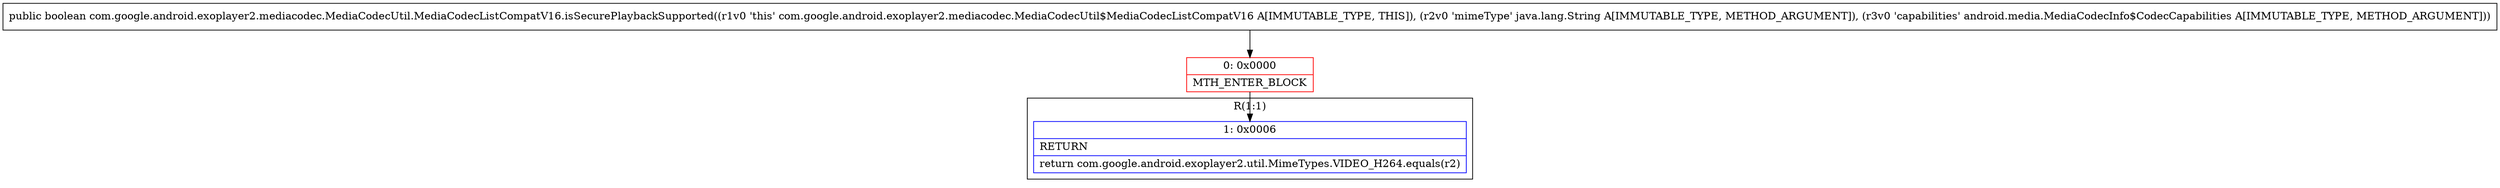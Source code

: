 digraph "CFG forcom.google.android.exoplayer2.mediacodec.MediaCodecUtil.MediaCodecListCompatV16.isSecurePlaybackSupported(Ljava\/lang\/String;Landroid\/media\/MediaCodecInfo$CodecCapabilities;)Z" {
subgraph cluster_Region_966913665 {
label = "R(1:1)";
node [shape=record,color=blue];
Node_1 [shape=record,label="{1\:\ 0x0006|RETURN\l|return com.google.android.exoplayer2.util.MimeTypes.VIDEO_H264.equals(r2)\l}"];
}
Node_0 [shape=record,color=red,label="{0\:\ 0x0000|MTH_ENTER_BLOCK\l}"];
MethodNode[shape=record,label="{public boolean com.google.android.exoplayer2.mediacodec.MediaCodecUtil.MediaCodecListCompatV16.isSecurePlaybackSupported((r1v0 'this' com.google.android.exoplayer2.mediacodec.MediaCodecUtil$MediaCodecListCompatV16 A[IMMUTABLE_TYPE, THIS]), (r2v0 'mimeType' java.lang.String A[IMMUTABLE_TYPE, METHOD_ARGUMENT]), (r3v0 'capabilities' android.media.MediaCodecInfo$CodecCapabilities A[IMMUTABLE_TYPE, METHOD_ARGUMENT])) }"];
MethodNode -> Node_0;
Node_0 -> Node_1;
}


